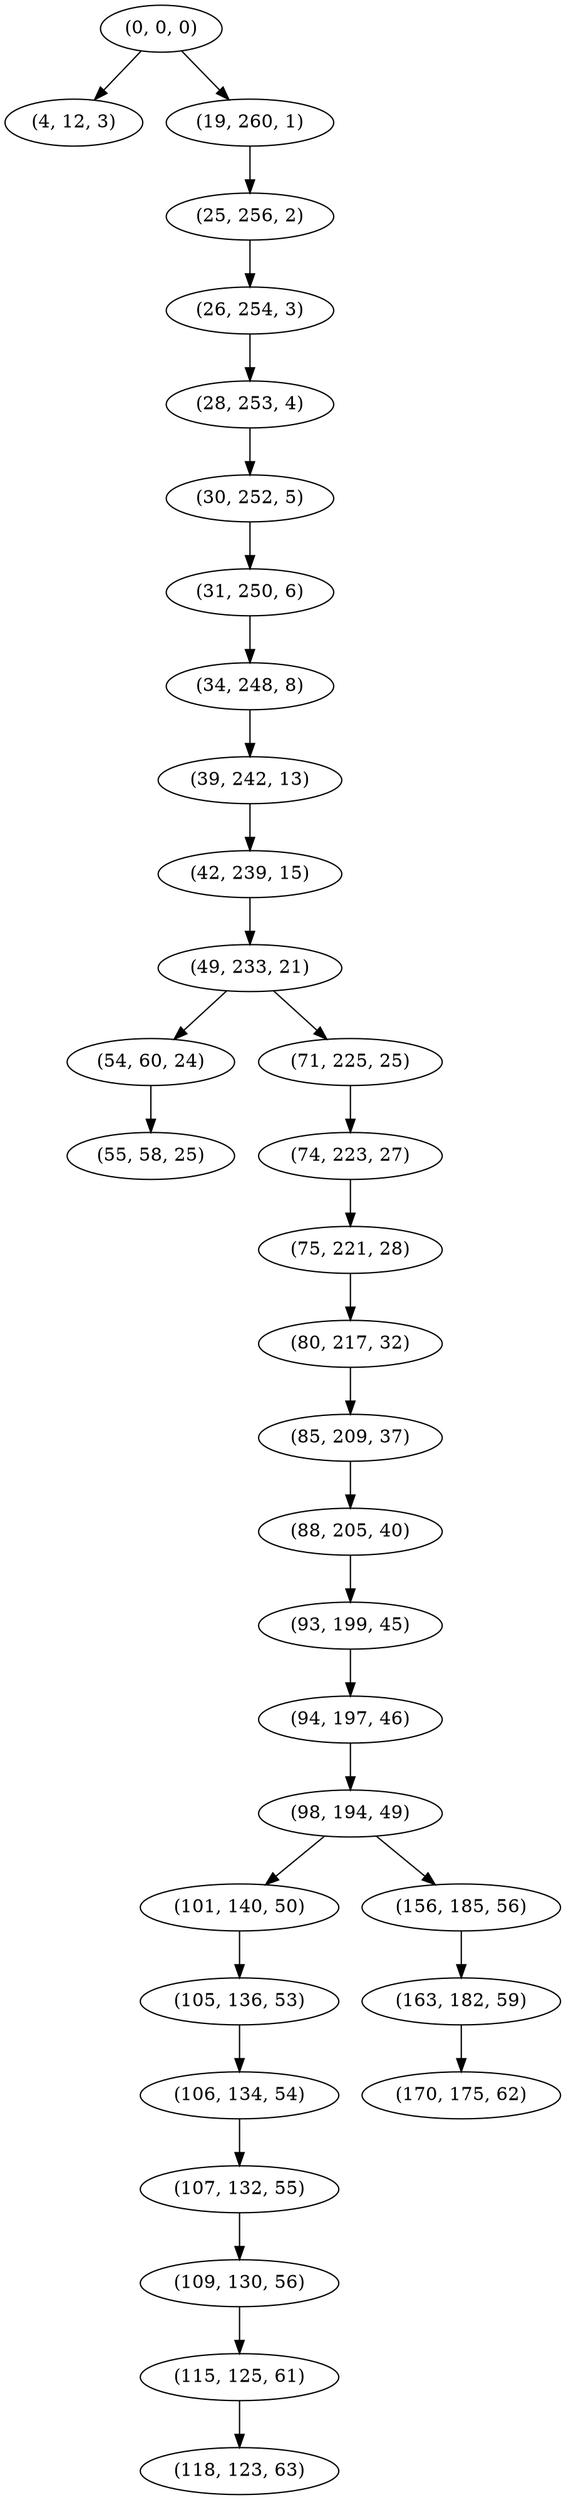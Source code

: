 digraph tree {
    "(0, 0, 0)";
    "(4, 12, 3)";
    "(19, 260, 1)";
    "(25, 256, 2)";
    "(26, 254, 3)";
    "(28, 253, 4)";
    "(30, 252, 5)";
    "(31, 250, 6)";
    "(34, 248, 8)";
    "(39, 242, 13)";
    "(42, 239, 15)";
    "(49, 233, 21)";
    "(54, 60, 24)";
    "(55, 58, 25)";
    "(71, 225, 25)";
    "(74, 223, 27)";
    "(75, 221, 28)";
    "(80, 217, 32)";
    "(85, 209, 37)";
    "(88, 205, 40)";
    "(93, 199, 45)";
    "(94, 197, 46)";
    "(98, 194, 49)";
    "(101, 140, 50)";
    "(105, 136, 53)";
    "(106, 134, 54)";
    "(107, 132, 55)";
    "(109, 130, 56)";
    "(115, 125, 61)";
    "(118, 123, 63)";
    "(156, 185, 56)";
    "(163, 182, 59)";
    "(170, 175, 62)";
    "(0, 0, 0)" -> "(4, 12, 3)";
    "(0, 0, 0)" -> "(19, 260, 1)";
    "(19, 260, 1)" -> "(25, 256, 2)";
    "(25, 256, 2)" -> "(26, 254, 3)";
    "(26, 254, 3)" -> "(28, 253, 4)";
    "(28, 253, 4)" -> "(30, 252, 5)";
    "(30, 252, 5)" -> "(31, 250, 6)";
    "(31, 250, 6)" -> "(34, 248, 8)";
    "(34, 248, 8)" -> "(39, 242, 13)";
    "(39, 242, 13)" -> "(42, 239, 15)";
    "(42, 239, 15)" -> "(49, 233, 21)";
    "(49, 233, 21)" -> "(54, 60, 24)";
    "(49, 233, 21)" -> "(71, 225, 25)";
    "(54, 60, 24)" -> "(55, 58, 25)";
    "(71, 225, 25)" -> "(74, 223, 27)";
    "(74, 223, 27)" -> "(75, 221, 28)";
    "(75, 221, 28)" -> "(80, 217, 32)";
    "(80, 217, 32)" -> "(85, 209, 37)";
    "(85, 209, 37)" -> "(88, 205, 40)";
    "(88, 205, 40)" -> "(93, 199, 45)";
    "(93, 199, 45)" -> "(94, 197, 46)";
    "(94, 197, 46)" -> "(98, 194, 49)";
    "(98, 194, 49)" -> "(101, 140, 50)";
    "(98, 194, 49)" -> "(156, 185, 56)";
    "(101, 140, 50)" -> "(105, 136, 53)";
    "(105, 136, 53)" -> "(106, 134, 54)";
    "(106, 134, 54)" -> "(107, 132, 55)";
    "(107, 132, 55)" -> "(109, 130, 56)";
    "(109, 130, 56)" -> "(115, 125, 61)";
    "(115, 125, 61)" -> "(118, 123, 63)";
    "(156, 185, 56)" -> "(163, 182, 59)";
    "(163, 182, 59)" -> "(170, 175, 62)";
}
